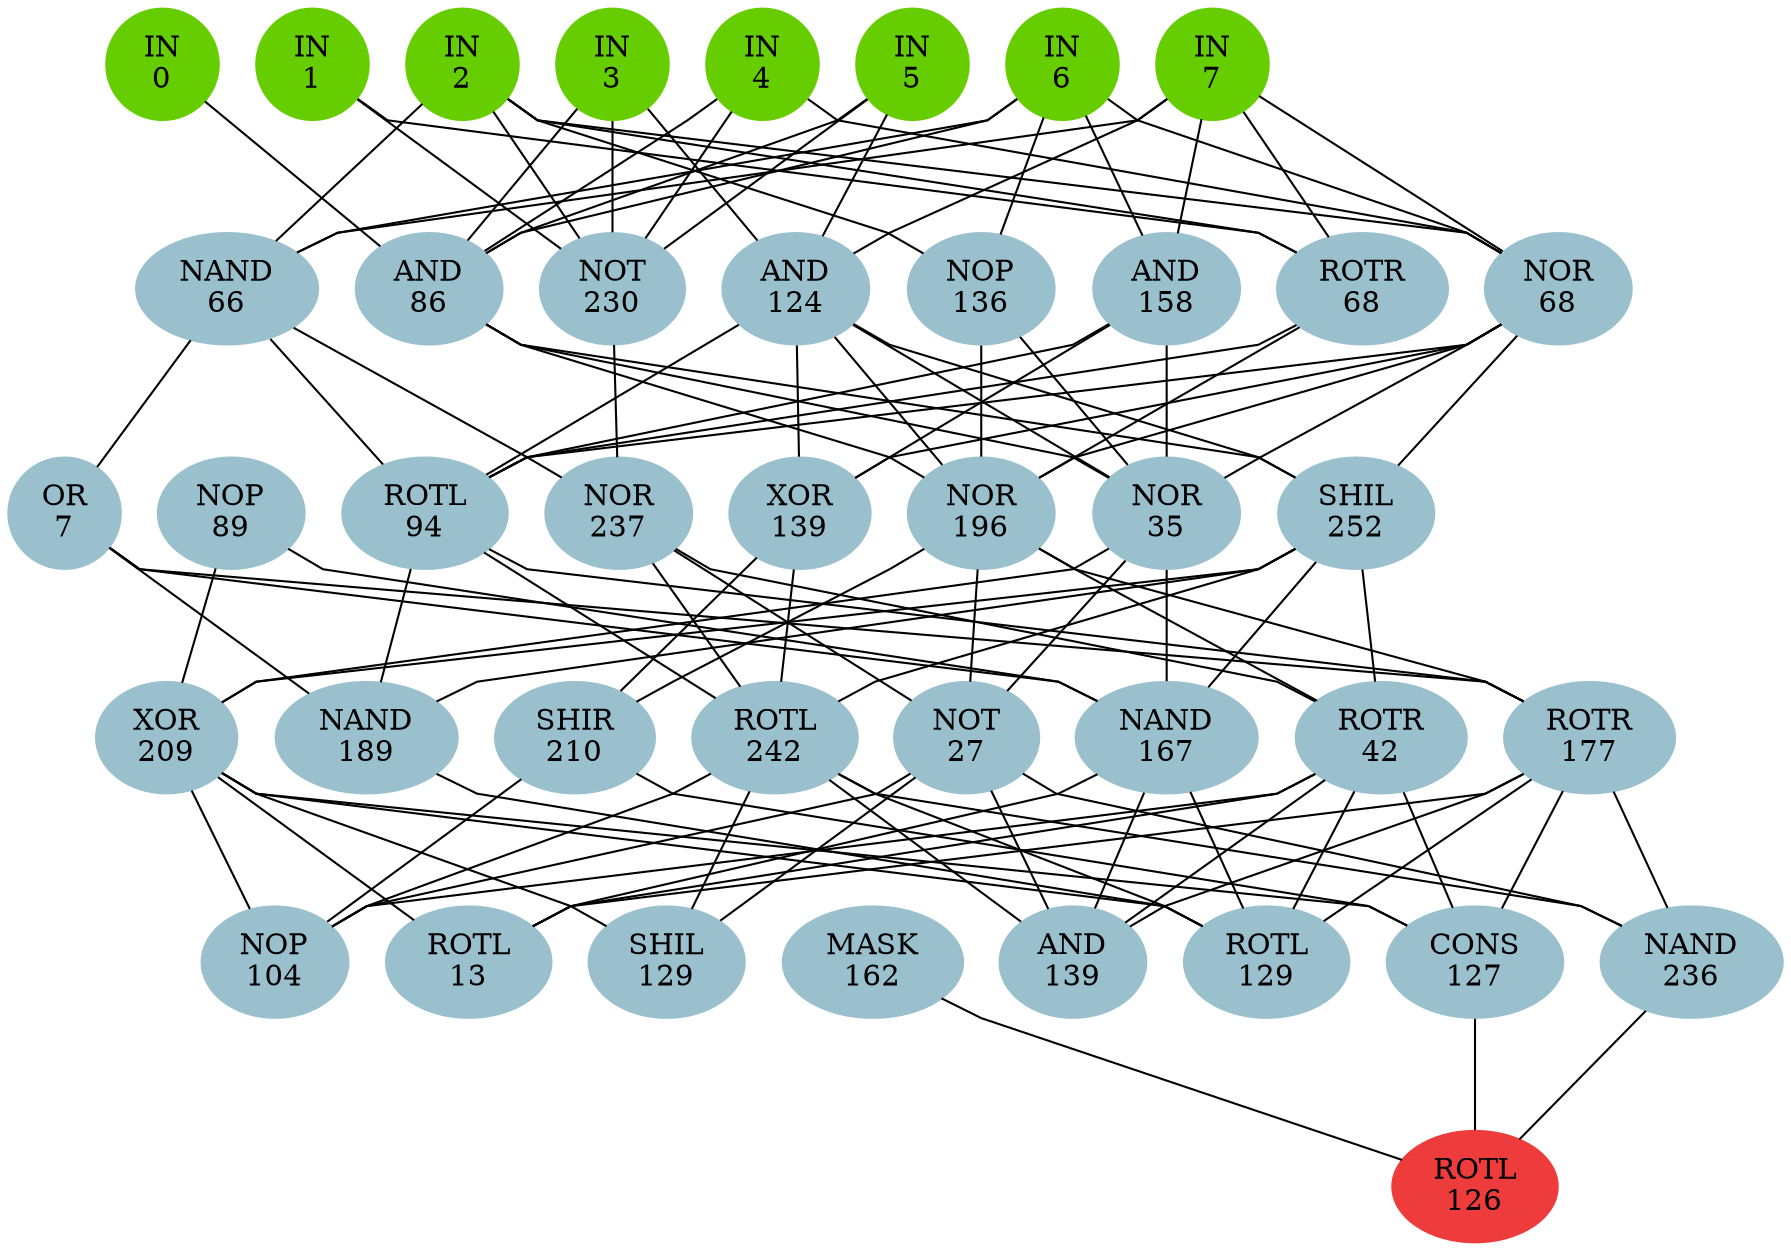 graph EACircuit {
rankdir=BT;
ranksep=0.75;
ordering=out;
splines=polyline;
node [style=filled, color=lightblue2];

{ rank=same;
node [color=chartreuse3];
"-1_0"[label="IN\n0"];
node [color=chartreuse3];
"-1_1"[label="IN\n1"];
node [color=chartreuse3];
"-1_2"[label="IN\n2"];
node [color=chartreuse3];
"-1_3"[label="IN\n3"];
node [color=chartreuse3];
"-1_4"[label="IN\n4"];
node [color=chartreuse3];
"-1_5"[label="IN\n5"];
node [color=chartreuse3];
"-1_6"[label="IN\n6"];
node [color=chartreuse3];
"-1_7"[label="IN\n7"];
}
{ rank=same;
node [color=lightblue3];
"0_0"[label="NAND\n66"];
node [color=lightblue3];
"0_1"[label="AND\n86"];
node [color=lightblue3];
"0_2"[label="NOT\n230"];
node [color=lightblue3];
"0_3"[label="AND\n124"];
node [color=lightblue3];
"0_4"[label="NOP\n136"];
node [color=lightblue3];
"0_5"[label="AND\n158"];
node [color=lightblue3];
"0_6"[label="ROTR\n68"];
node [color=lightblue3];
"0_7"[label="NOR\n68"];
}
{ rank=same;
node [color=lightblue3];
"1_0"[label="OR\n7"];
node [color=lightblue3];
"1_1"[label="NOP\n89"];
node [color=lightblue3];
"1_2"[label="ROTL\n94"];
node [color=lightblue3];
"1_3"[label="NOR\n237"];
node [color=lightblue3];
"1_4"[label="XOR\n139"];
node [color=lightblue3];
"1_5"[label="NOR\n196"];
node [color=lightblue3];
"1_6"[label="NOR\n35"];
node [color=lightblue3];
"1_7"[label="SHIL\n252"];
}
{ rank=same;
node [color=lightblue3];
"2_0"[label="XOR\n209"];
node [color=lightblue3];
"2_1"[label="NAND\n189"];
node [color=lightblue3];
"2_2"[label="SHIR\n210"];
node [color=lightblue3];
"2_3"[label="ROTL\n242"];
node [color=lightblue3];
"2_4"[label="NOT\n27"];
node [color=lightblue3];
"2_5"[label="NAND\n167"];
node [color=lightblue3];
"2_6"[label="ROTR\n42"];
node [color=lightblue3];
"2_7"[label="ROTR\n177"];
}
{ rank=same;
node [color=lightblue3];
"3_0"[label="NOP\n104"];
node [color=lightblue3];
"3_1"[label="ROTL\n13"];
node [color=lightblue3];
"3_2"[label="SHIL\n129"];
node [color=lightblue3];
"3_3"[label="MASK\n162"];
node [color=lightblue3];
"3_4"[label="AND\n139"];
node [color=lightblue3];
"3_5"[label="ROTL\n129"];
node [color=lightblue3];
"3_6"[label="CONS\n127"];
node [color=lightblue3];
"3_7"[label="NAND\n236"];
}
{ rank=same;
node [color=brown2];
"4_0"[label="ROTL\n126"];
}
edge[style=invis];
"-1_0" -- "-1_1" -- "-1_2" -- "-1_3" -- "-1_4" -- "-1_5" -- "-1_6" -- "-1_7";
"0_0" -- "0_1" -- "0_2" -- "0_3" -- "0_4" -- "0_5" -- "0_6" -- "0_7";
"1_0" -- "1_1" -- "1_2" -- "1_3" -- "1_4" -- "1_5" -- "1_6" -- "1_7";
"2_0" -- "2_1" -- "2_2" -- "2_3" -- "2_4" -- "2_5" -- "2_6" -- "2_7";
"3_0" -- "3_1" -- "3_2" -- "3_3" -- "3_4" -- "3_5" -- "3_6" -- "3_7";
"4_0" -- "4_0";
edge[style=solid];
"0_0" -- "-1_2";
"0_0" -- "-1_6";
"0_0" -- "-1_7";
"0_1" -- "-1_0";
"0_1" -- "-1_3";
"0_1" -- "-1_4";
"0_1" -- "-1_5";
"0_1" -- "-1_6";
"0_2" -- "-1_1";
"0_2" -- "-1_2";
"0_2" -- "-1_3";
"0_2" -- "-1_4";
"0_2" -- "-1_5";
"0_3" -- "-1_3";
"0_3" -- "-1_5";
"0_3" -- "-1_7";
"0_4" -- "-1_2";
"0_4" -- "-1_6";
"0_5" -- "-1_6";
"0_5" -- "-1_7";
"0_6" -- "-1_1";
"0_6" -- "-1_2";
"0_6" -- "-1_7";
"0_7" -- "-1_2";
"0_7" -- "-1_4";
"0_7" -- "-1_6";
"0_7" -- "-1_7";
"1_0" -- "0_0";
"1_2" -- "0_0";
"1_2" -- "0_3";
"1_2" -- "0_5";
"1_2" -- "0_6";
"1_2" -- "0_7";
"1_3" -- "0_0";
"1_3" -- "0_2";
"1_4" -- "0_3";
"1_4" -- "0_5";
"1_4" -- "0_7";
"1_5" -- "0_1";
"1_5" -- "0_3";
"1_5" -- "0_4";
"1_5" -- "0_6";
"1_5" -- "0_7";
"1_6" -- "0_1";
"1_6" -- "0_3";
"1_6" -- "0_4";
"1_6" -- "0_5";
"1_6" -- "0_7";
"1_7" -- "0_1";
"1_7" -- "0_3";
"1_7" -- "0_7";
"2_0" -- "1_1";
"2_0" -- "1_6";
"2_0" -- "1_7";
"2_1" -- "1_0";
"2_1" -- "1_2";
"2_1" -- "1_7";
"2_2" -- "1_4";
"2_2" -- "1_5";
"2_3" -- "1_2";
"2_3" -- "1_3";
"2_3" -- "1_4";
"2_3" -- "1_7";
"2_4" -- "1_3";
"2_4" -- "1_5";
"2_4" -- "1_6";
"2_5" -- "1_0";
"2_5" -- "1_1";
"2_5" -- "1_6";
"2_5" -- "1_7";
"2_6" -- "1_3";
"2_6" -- "1_5";
"2_6" -- "1_7";
"2_7" -- "1_0";
"2_7" -- "1_2";
"2_7" -- "1_5";
"3_0" -- "2_0";
"3_0" -- "2_2";
"3_0" -- "2_3";
"3_0" -- "2_4";
"3_0" -- "2_6";
"3_1" -- "2_0";
"3_1" -- "2_5";
"3_1" -- "2_6";
"3_1" -- "2_7";
"3_2" -- "2_0";
"3_2" -- "2_3";
"3_2" -- "2_4";
"3_4" -- "2_3";
"3_4" -- "2_4";
"3_4" -- "2_5";
"3_4" -- "2_6";
"3_4" -- "2_7";
"3_5" -- "2_0";
"3_5" -- "2_1";
"3_5" -- "2_3";
"3_5" -- "2_5";
"3_5" -- "2_6";
"3_5" -- "2_7";
"3_6" -- "2_0";
"3_6" -- "2_2";
"3_6" -- "2_6";
"3_6" -- "2_7";
"3_7" -- "2_3";
"3_7" -- "2_4";
"3_7" -- "2_7";
"4_0" -- "3_3";
"4_0" -- "3_6";
"4_0" -- "3_7";
}